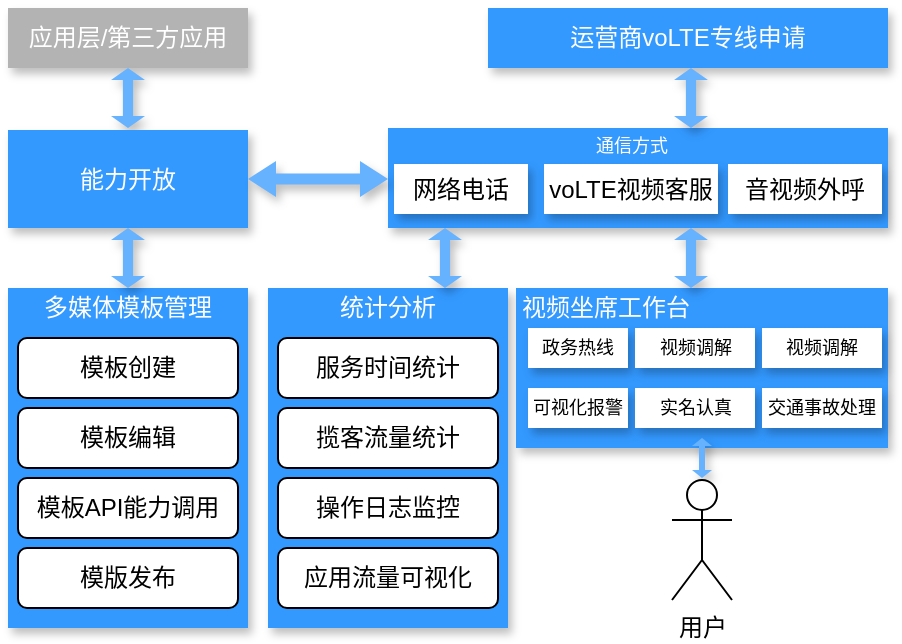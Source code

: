 <mxfile version="24.0.7" type="github">
  <diagram name="Page-1" id="PvqOqMHdHsa9tsUaIeSx">
    <mxGraphModel dx="989" dy="514" grid="1" gridSize="10" guides="1" tooltips="1" connect="1" arrows="1" fold="1" page="1" pageScale="1" pageWidth="827" pageHeight="1169" math="0" shadow="0">
      <root>
        <mxCell id="0" />
        <mxCell id="1" parent="0" />
        <mxCell id="5wxwFeqxHie5rqDECtYW-33" value="" style="rounded=0;whiteSpace=wrap;html=1;shadow=1;glass=0;strokeColor=none;absoluteArcSize=0;fillColor=#3399FF;fontColor=#FFFFFF;" vertex="1" parent="1">
          <mxGeometry x="350" y="270" width="250" height="50" as="geometry" />
        </mxCell>
        <mxCell id="5wxwFeqxHie5rqDECtYW-32" value="运营商voLTE专线申请" style="rounded=0;whiteSpace=wrap;html=1;shadow=1;glass=0;strokeColor=none;absoluteArcSize=0;fillColor=#3399FF;fontColor=#FFFFFF;" vertex="1" parent="1">
          <mxGeometry x="400" y="210" width="200" height="30" as="geometry" />
        </mxCell>
        <mxCell id="5wxwFeqxHie5rqDECtYW-34" value="网络电话" style="rounded=0;whiteSpace=wrap;html=1;strokeColor=none;shadow=1;" vertex="1" parent="1">
          <mxGeometry x="353" y="288" width="67" height="25" as="geometry" />
        </mxCell>
        <mxCell id="5wxwFeqxHie5rqDECtYW-35" value="voLTE视频客服" style="rounded=0;whiteSpace=wrap;html=1;strokeColor=none;shadow=1;" vertex="1" parent="1">
          <mxGeometry x="428" y="288" width="87" height="25" as="geometry" />
        </mxCell>
        <mxCell id="5wxwFeqxHie5rqDECtYW-36" value="音视频外呼" style="rounded=0;whiteSpace=wrap;html=1;strokeColor=none;shadow=1;" vertex="1" parent="1">
          <mxGeometry x="520" y="288" width="77" height="25" as="geometry" />
        </mxCell>
        <mxCell id="5wxwFeqxHie5rqDECtYW-37" value="通信方式" style="text;html=1;align=center;verticalAlign=middle;whiteSpace=wrap;rounded=0;fontColor=#FFFFFF;fontSize=9;" vertex="1" parent="1">
          <mxGeometry x="431.5" y="274" width="80" height="10" as="geometry" />
        </mxCell>
        <mxCell id="5wxwFeqxHie5rqDECtYW-39" value="" style="shape=doubleArrow;direction=south;whiteSpace=wrap;html=1;strokeColor=none;fillColor=#66B2FF;shadow=1;" vertex="1" parent="1">
          <mxGeometry x="493" y="240" width="17" height="30" as="geometry" />
        </mxCell>
        <mxCell id="5wxwFeqxHie5rqDECtYW-40" value="应用层/第三方应用" style="rounded=0;whiteSpace=wrap;html=1;shadow=1;glass=0;strokeColor=none;absoluteArcSize=0;fillColor=#B3B3B3;fontColor=#FFFFFF;" vertex="1" parent="1">
          <mxGeometry x="160" y="210" width="120" height="30" as="geometry" />
        </mxCell>
        <mxCell id="5wxwFeqxHie5rqDECtYW-41" value="" style="shape=doubleArrow;direction=south;whiteSpace=wrap;html=1;strokeColor=none;fillColor=#66B2FF;shadow=1;" vertex="1" parent="1">
          <mxGeometry x="211.5" y="240" width="17" height="30" as="geometry" />
        </mxCell>
        <mxCell id="5wxwFeqxHie5rqDECtYW-49" value="能力开放" style="rounded=0;whiteSpace=wrap;html=1;strokeColor=none;shadow=1;fillColor=#3399FF;fontColor=#FFFFFF;" vertex="1" parent="1">
          <mxGeometry x="160" y="271" width="120" height="49" as="geometry" />
        </mxCell>
        <mxCell id="5wxwFeqxHie5rqDECtYW-50" value="" style="shape=doubleArrow;whiteSpace=wrap;html=1;strokeColor=none;fillColor=#66B2FF;shadow=1;" vertex="1" parent="1">
          <mxGeometry x="280" y="286.5" width="70" height="18" as="geometry" />
        </mxCell>
        <mxCell id="5wxwFeqxHie5rqDECtYW-52" value="" style="rounded=0;whiteSpace=wrap;html=1;strokeColor=none;shadow=1;fillColor=#3399FF;fontColor=#FFFFFF;" vertex="1" parent="1">
          <mxGeometry x="160" y="350" width="120" height="170" as="geometry" />
        </mxCell>
        <mxCell id="5wxwFeqxHie5rqDECtYW-51" value="" style="shape=doubleArrow;direction=south;whiteSpace=wrap;html=1;strokeColor=none;fillColor=#66B2FF;shadow=1;" vertex="1" parent="1">
          <mxGeometry x="211.5" y="320" width="17" height="30" as="geometry" />
        </mxCell>
        <mxCell id="5wxwFeqxHie5rqDECtYW-53" value="多媒体模板管理" style="text;html=1;align=center;verticalAlign=middle;whiteSpace=wrap;rounded=0;fontColor=#FFFFFF;" vertex="1" parent="1">
          <mxGeometry x="175" y="350" width="90" height="20" as="geometry" />
        </mxCell>
        <mxCell id="5wxwFeqxHie5rqDECtYW-54" value="模板创建" style="rounded=1;whiteSpace=wrap;html=1;" vertex="1" parent="1">
          <mxGeometry x="165" y="375" width="110" height="30" as="geometry" />
        </mxCell>
        <mxCell id="5wxwFeqxHie5rqDECtYW-55" value="模板编辑" style="rounded=1;whiteSpace=wrap;html=1;" vertex="1" parent="1">
          <mxGeometry x="165" y="410" width="110" height="30" as="geometry" />
        </mxCell>
        <mxCell id="5wxwFeqxHie5rqDECtYW-56" value="模板API能力调用" style="rounded=1;whiteSpace=wrap;html=1;" vertex="1" parent="1">
          <mxGeometry x="165" y="445" width="110" height="30" as="geometry" />
        </mxCell>
        <mxCell id="5wxwFeqxHie5rqDECtYW-57" value="模版发布" style="rounded=1;whiteSpace=wrap;html=1;" vertex="1" parent="1">
          <mxGeometry x="165" y="480" width="110" height="30" as="geometry" />
        </mxCell>
        <mxCell id="5wxwFeqxHie5rqDECtYW-58" value="" style="rounded=0;whiteSpace=wrap;html=1;strokeColor=none;shadow=1;fillColor=#3399FF;fontColor=#FFFFFF;" vertex="1" parent="1">
          <mxGeometry x="290" y="350" width="120" height="170" as="geometry" />
        </mxCell>
        <mxCell id="5wxwFeqxHie5rqDECtYW-59" value="统计分析" style="text;html=1;align=center;verticalAlign=middle;whiteSpace=wrap;rounded=0;fontColor=#FFFFFF;" vertex="1" parent="1">
          <mxGeometry x="305" y="350" width="90" height="20" as="geometry" />
        </mxCell>
        <mxCell id="5wxwFeqxHie5rqDECtYW-60" value="服务时间统计" style="rounded=1;whiteSpace=wrap;html=1;" vertex="1" parent="1">
          <mxGeometry x="295" y="375" width="110" height="30" as="geometry" />
        </mxCell>
        <mxCell id="5wxwFeqxHie5rqDECtYW-61" value="揽客流量统计" style="rounded=1;whiteSpace=wrap;html=1;" vertex="1" parent="1">
          <mxGeometry x="295" y="410" width="110" height="30" as="geometry" />
        </mxCell>
        <mxCell id="5wxwFeqxHie5rqDECtYW-62" value="操作日志监控" style="rounded=1;whiteSpace=wrap;html=1;" vertex="1" parent="1">
          <mxGeometry x="295" y="445" width="110" height="30" as="geometry" />
        </mxCell>
        <mxCell id="5wxwFeqxHie5rqDECtYW-63" value="应用流量可视化" style="rounded=1;whiteSpace=wrap;html=1;" vertex="1" parent="1">
          <mxGeometry x="295" y="480" width="110" height="30" as="geometry" />
        </mxCell>
        <mxCell id="5wxwFeqxHie5rqDECtYW-64" value="" style="shape=doubleArrow;direction=south;whiteSpace=wrap;html=1;strokeColor=none;fillColor=#66B2FF;shadow=1;" vertex="1" parent="1">
          <mxGeometry x="370" y="320" width="17" height="30" as="geometry" />
        </mxCell>
        <mxCell id="5wxwFeqxHie5rqDECtYW-65" value="" style="rounded=0;whiteSpace=wrap;html=1;shadow=1;glass=0;strokeColor=none;absoluteArcSize=0;fillColor=#3399FF;fontColor=#FFFFFF;" vertex="1" parent="1">
          <mxGeometry x="414" y="350" width="186" height="80" as="geometry" />
        </mxCell>
        <mxCell id="5wxwFeqxHie5rqDECtYW-66" value="" style="shape=doubleArrow;direction=south;whiteSpace=wrap;html=1;strokeColor=none;fillColor=#66B2FF;shadow=1;" vertex="1" parent="1">
          <mxGeometry x="493" y="320" width="17" height="30" as="geometry" />
        </mxCell>
        <mxCell id="5wxwFeqxHie5rqDECtYW-67" value="视频坐席工作台" style="text;html=1;align=center;verticalAlign=middle;whiteSpace=wrap;rounded=0;fontColor=#FFFFFF;" vertex="1" parent="1">
          <mxGeometry x="414" y="350" width="90" height="20" as="geometry" />
        </mxCell>
        <mxCell id="5wxwFeqxHie5rqDECtYW-68" value="政务热线" style="rounded=0;whiteSpace=wrap;html=1;strokeColor=none;shadow=1;fontSize=9;" vertex="1" parent="1">
          <mxGeometry x="420" y="370" width="50" height="20" as="geometry" />
        </mxCell>
        <mxCell id="5wxwFeqxHie5rqDECtYW-70" value="视频调解" style="rounded=0;whiteSpace=wrap;html=1;strokeColor=none;shadow=1;fontSize=9;" vertex="1" parent="1">
          <mxGeometry x="473.5" y="370" width="60" height="20" as="geometry" />
        </mxCell>
        <mxCell id="5wxwFeqxHie5rqDECtYW-71" value="视频调解" style="rounded=0;whiteSpace=wrap;html=1;strokeColor=none;shadow=1;fontSize=9;" vertex="1" parent="1">
          <mxGeometry x="537" y="370" width="60" height="20" as="geometry" />
        </mxCell>
        <mxCell id="5wxwFeqxHie5rqDECtYW-72" value="可视化报警" style="rounded=0;whiteSpace=wrap;html=1;strokeColor=none;shadow=1;fontSize=9;" vertex="1" parent="1">
          <mxGeometry x="420" y="400" width="50" height="20" as="geometry" />
        </mxCell>
        <mxCell id="5wxwFeqxHie5rqDECtYW-75" value="实名认真" style="rounded=0;whiteSpace=wrap;html=1;strokeColor=none;shadow=1;fontSize=9;" vertex="1" parent="1">
          <mxGeometry x="473.5" y="400" width="60" height="20" as="geometry" />
        </mxCell>
        <mxCell id="5wxwFeqxHie5rqDECtYW-76" value="交通事故处理" style="rounded=0;whiteSpace=wrap;html=1;strokeColor=none;shadow=1;fontSize=9;" vertex="1" parent="1">
          <mxGeometry x="537" y="400" width="60" height="20" as="geometry" />
        </mxCell>
        <mxCell id="5wxwFeqxHie5rqDECtYW-77" value="" style="shape=doubleArrow;direction=south;whiteSpace=wrap;html=1;strokeColor=none;fillColor=#66B2FF;shadow=1;" vertex="1" parent="1">
          <mxGeometry x="502" y="425" width="10" height="20" as="geometry" />
        </mxCell>
        <mxCell id="5wxwFeqxHie5rqDECtYW-81" value="用户" style="shape=umlActor;verticalLabelPosition=bottom;verticalAlign=top;html=1;outlineConnect=0;" vertex="1" parent="1">
          <mxGeometry x="492" y="446" width="30" height="60" as="geometry" />
        </mxCell>
      </root>
    </mxGraphModel>
  </diagram>
</mxfile>
